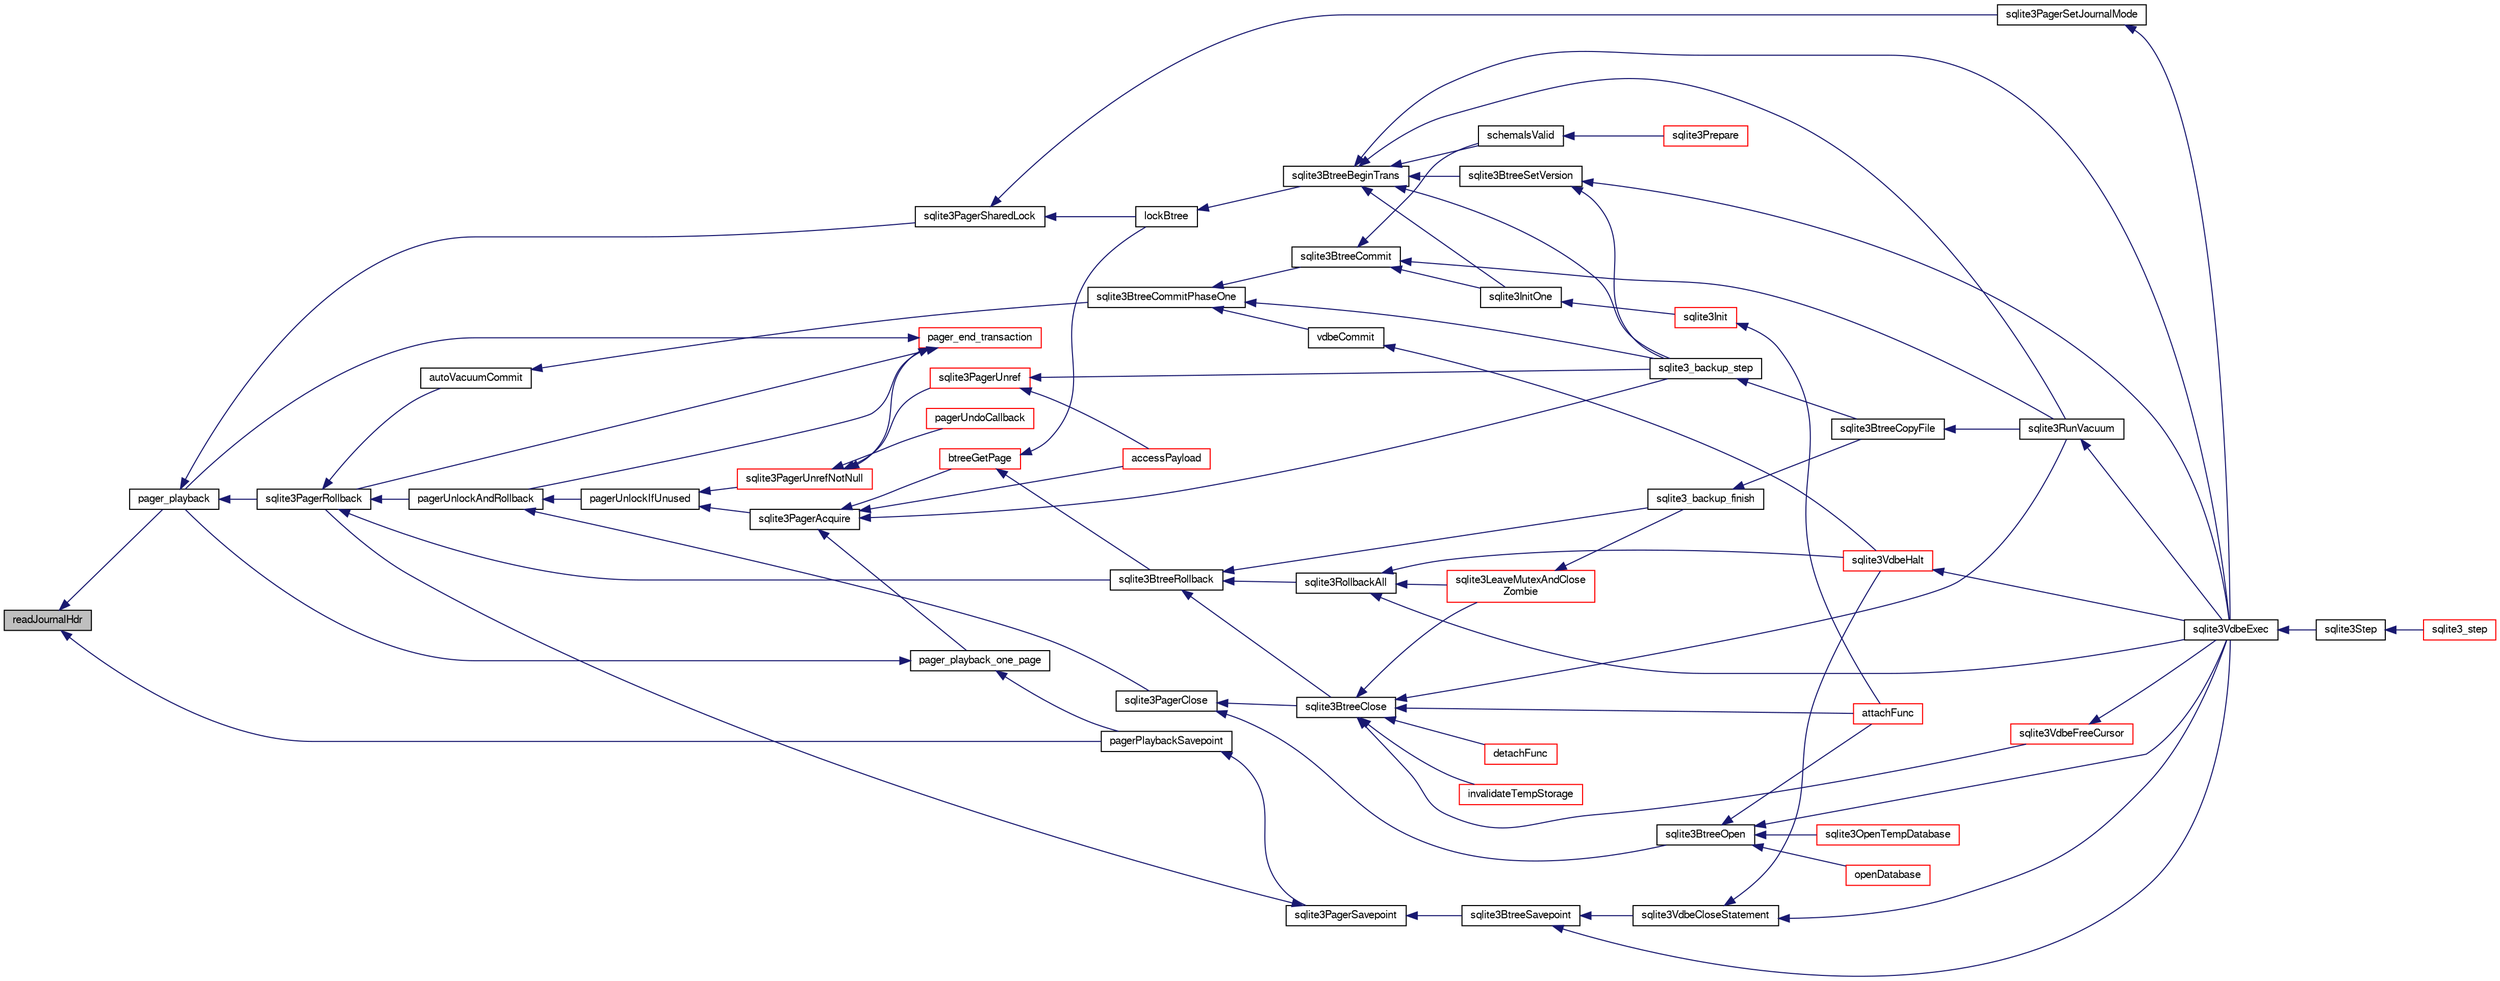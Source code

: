 digraph "readJournalHdr"
{
  edge [fontname="FreeSans",fontsize="10",labelfontname="FreeSans",labelfontsize="10"];
  node [fontname="FreeSans",fontsize="10",shape=record];
  rankdir="LR";
  Node255703 [label="readJournalHdr",height=0.2,width=0.4,color="black", fillcolor="grey75", style="filled", fontcolor="black"];
  Node255703 -> Node255704 [dir="back",color="midnightblue",fontsize="10",style="solid",fontname="FreeSans"];
  Node255704 [label="pager_playback",height=0.2,width=0.4,color="black", fillcolor="white", style="filled",URL="$sqlite3_8c.html#a9d9a750a9fc76eb4b668c8a16b164a65"];
  Node255704 -> Node255705 [dir="back",color="midnightblue",fontsize="10",style="solid",fontname="FreeSans"];
  Node255705 [label="sqlite3PagerSharedLock",height=0.2,width=0.4,color="black", fillcolor="white", style="filled",URL="$sqlite3_8c.html#a58c197b629fb6eaacf96c7add57c70df"];
  Node255705 -> Node255706 [dir="back",color="midnightblue",fontsize="10",style="solid",fontname="FreeSans"];
  Node255706 [label="sqlite3PagerSetJournalMode",height=0.2,width=0.4,color="black", fillcolor="white", style="filled",URL="$sqlite3_8c.html#afb929a0a4553cda84de16180ddbd09f7"];
  Node255706 -> Node255707 [dir="back",color="midnightblue",fontsize="10",style="solid",fontname="FreeSans"];
  Node255707 [label="sqlite3VdbeExec",height=0.2,width=0.4,color="black", fillcolor="white", style="filled",URL="$sqlite3_8c.html#a8ce40a614bdc56719c4d642b1e4dfb21"];
  Node255707 -> Node255708 [dir="back",color="midnightblue",fontsize="10",style="solid",fontname="FreeSans"];
  Node255708 [label="sqlite3Step",height=0.2,width=0.4,color="black", fillcolor="white", style="filled",URL="$sqlite3_8c.html#a3f2872e873e2758a4beedad1d5113554"];
  Node255708 -> Node255709 [dir="back",color="midnightblue",fontsize="10",style="solid",fontname="FreeSans"];
  Node255709 [label="sqlite3_step",height=0.2,width=0.4,color="red", fillcolor="white", style="filled",URL="$sqlite3_8h.html#ac1e491ce36b7471eb28387f7d3c74334"];
  Node255705 -> Node255968 [dir="back",color="midnightblue",fontsize="10",style="solid",fontname="FreeSans"];
  Node255968 [label="lockBtree",height=0.2,width=0.4,color="black", fillcolor="white", style="filled",URL="$sqlite3_8c.html#a5b808194d3178be15705a420265cee9d"];
  Node255968 -> Node255969 [dir="back",color="midnightblue",fontsize="10",style="solid",fontname="FreeSans"];
  Node255969 [label="sqlite3BtreeBeginTrans",height=0.2,width=0.4,color="black", fillcolor="white", style="filled",URL="$sqlite3_8c.html#a52d6706df15c67c22aa7d0e290c16bf5"];
  Node255969 -> Node255970 [dir="back",color="midnightblue",fontsize="10",style="solid",fontname="FreeSans"];
  Node255970 [label="sqlite3BtreeSetVersion",height=0.2,width=0.4,color="black", fillcolor="white", style="filled",URL="$sqlite3_8c.html#a2db3061b5c557699a47415ca0342ba01"];
  Node255970 -> Node255920 [dir="back",color="midnightblue",fontsize="10",style="solid",fontname="FreeSans"];
  Node255920 [label="sqlite3_backup_step",height=0.2,width=0.4,color="black", fillcolor="white", style="filled",URL="$sqlite3_8h.html#a1699b75e98d082eebc465a9e64c35269"];
  Node255920 -> Node255921 [dir="back",color="midnightblue",fontsize="10",style="solid",fontname="FreeSans"];
  Node255921 [label="sqlite3BtreeCopyFile",height=0.2,width=0.4,color="black", fillcolor="white", style="filled",URL="$sqlite3_8c.html#a4d9e19a79f0d5c1dfcef0bd137ae83f9"];
  Node255921 -> Node255893 [dir="back",color="midnightblue",fontsize="10",style="solid",fontname="FreeSans"];
  Node255893 [label="sqlite3RunVacuum",height=0.2,width=0.4,color="black", fillcolor="white", style="filled",URL="$sqlite3_8c.html#a5e83ddc7b3e7e8e79ad5d1fc92de1d2f"];
  Node255893 -> Node255707 [dir="back",color="midnightblue",fontsize="10",style="solid",fontname="FreeSans"];
  Node255970 -> Node255707 [dir="back",color="midnightblue",fontsize="10",style="solid",fontname="FreeSans"];
  Node255969 -> Node255920 [dir="back",color="midnightblue",fontsize="10",style="solid",fontname="FreeSans"];
  Node255969 -> Node255707 [dir="back",color="midnightblue",fontsize="10",style="solid",fontname="FreeSans"];
  Node255969 -> Node255733 [dir="back",color="midnightblue",fontsize="10",style="solid",fontname="FreeSans"];
  Node255733 [label="sqlite3InitOne",height=0.2,width=0.4,color="black", fillcolor="white", style="filled",URL="$sqlite3_8c.html#ac4318b25df65269906b0379251fe9b85"];
  Node255733 -> Node255734 [dir="back",color="midnightblue",fontsize="10",style="solid",fontname="FreeSans"];
  Node255734 [label="sqlite3Init",height=0.2,width=0.4,color="red", fillcolor="white", style="filled",URL="$sqlite3_8c.html#aed74e3dc765631a833f522f425ff5a48"];
  Node255734 -> Node255735 [dir="back",color="midnightblue",fontsize="10",style="solid",fontname="FreeSans"];
  Node255735 [label="attachFunc",height=0.2,width=0.4,color="red", fillcolor="white", style="filled",URL="$sqlite3_8c.html#a69cb751a7da501b9a0aa37e0d7c3eaf7"];
  Node255969 -> Node255918 [dir="back",color="midnightblue",fontsize="10",style="solid",fontname="FreeSans"];
  Node255918 [label="schemaIsValid",height=0.2,width=0.4,color="black", fillcolor="white", style="filled",URL="$sqlite3_8c.html#a7c466fe28e7ca6f46b8bf72c46d9738d"];
  Node255918 -> Node255886 [dir="back",color="midnightblue",fontsize="10",style="solid",fontname="FreeSans"];
  Node255886 [label="sqlite3Prepare",height=0.2,width=0.4,color="red", fillcolor="white", style="filled",URL="$sqlite3_8c.html#acb25890858d0bf4b12eb7aae569f0c7b"];
  Node255969 -> Node255893 [dir="back",color="midnightblue",fontsize="10",style="solid",fontname="FreeSans"];
  Node255704 -> Node255971 [dir="back",color="midnightblue",fontsize="10",style="solid",fontname="FreeSans"];
  Node255971 [label="sqlite3PagerRollback",height=0.2,width=0.4,color="black", fillcolor="white", style="filled",URL="$sqlite3_8c.html#afdd2ecbb97b7a716892ff6bd10c7dfd0"];
  Node255971 -> Node255972 [dir="back",color="midnightblue",fontsize="10",style="solid",fontname="FreeSans"];
  Node255972 [label="pagerUnlockAndRollback",height=0.2,width=0.4,color="black", fillcolor="white", style="filled",URL="$sqlite3_8c.html#a02d96b7bf62c3b13ba905d168914518c"];
  Node255972 -> Node255973 [dir="back",color="midnightblue",fontsize="10",style="solid",fontname="FreeSans"];
  Node255973 [label="sqlite3PagerClose",height=0.2,width=0.4,color="black", fillcolor="white", style="filled",URL="$sqlite3_8c.html#af94b1f96b60689fd09422cce2c85f53f"];
  Node255973 -> Node255974 [dir="back",color="midnightblue",fontsize="10",style="solid",fontname="FreeSans"];
  Node255974 [label="sqlite3BtreeOpen",height=0.2,width=0.4,color="black", fillcolor="white", style="filled",URL="$sqlite3_8c.html#a13dcb44dc34af6ce9d38de9c5aa975f9"];
  Node255974 -> Node255707 [dir="back",color="midnightblue",fontsize="10",style="solid",fontname="FreeSans"];
  Node255974 -> Node255735 [dir="back",color="midnightblue",fontsize="10",style="solid",fontname="FreeSans"];
  Node255974 -> Node255975 [dir="back",color="midnightblue",fontsize="10",style="solid",fontname="FreeSans"];
  Node255975 [label="sqlite3OpenTempDatabase",height=0.2,width=0.4,color="red", fillcolor="white", style="filled",URL="$sqlite3_8c.html#aaf3088380b731428b72d3b5777f93755"];
  Node255974 -> Node255942 [dir="back",color="midnightblue",fontsize="10",style="solid",fontname="FreeSans"];
  Node255942 [label="openDatabase",height=0.2,width=0.4,color="red", fillcolor="white", style="filled",URL="$sqlite3_8c.html#a6a9c3bc3a64234e863413f41db473758"];
  Node255973 -> Node255980 [dir="back",color="midnightblue",fontsize="10",style="solid",fontname="FreeSans"];
  Node255980 [label="sqlite3BtreeClose",height=0.2,width=0.4,color="black", fillcolor="white", style="filled",URL="$sqlite3_8c.html#a729b65009b66a99200496b09c124df01"];
  Node255980 -> Node255981 [dir="back",color="midnightblue",fontsize="10",style="solid",fontname="FreeSans"];
  Node255981 [label="sqlite3VdbeFreeCursor",height=0.2,width=0.4,color="red", fillcolor="white", style="filled",URL="$sqlite3_8c.html#a0f9084083e1d0639708934630f33d6ef"];
  Node255981 -> Node255707 [dir="back",color="midnightblue",fontsize="10",style="solid",fontname="FreeSans"];
  Node255980 -> Node255735 [dir="back",color="midnightblue",fontsize="10",style="solid",fontname="FreeSans"];
  Node255980 -> Node255922 [dir="back",color="midnightblue",fontsize="10",style="solid",fontname="FreeSans"];
  Node255922 [label="detachFunc",height=0.2,width=0.4,color="red", fillcolor="white", style="filled",URL="$sqlite3_8c.html#a2b3dd04cb87abd088926ab0082a60b77"];
  Node255980 -> Node255923 [dir="back",color="midnightblue",fontsize="10",style="solid",fontname="FreeSans"];
  Node255923 [label="invalidateTempStorage",height=0.2,width=0.4,color="red", fillcolor="white", style="filled",URL="$sqlite3_8c.html#a759777a1eb3c3e96a5af94932b39e69a"];
  Node255980 -> Node255893 [dir="back",color="midnightblue",fontsize="10",style="solid",fontname="FreeSans"];
  Node255980 -> Node255936 [dir="back",color="midnightblue",fontsize="10",style="solid",fontname="FreeSans"];
  Node255936 [label="sqlite3LeaveMutexAndClose\lZombie",height=0.2,width=0.4,color="red", fillcolor="white", style="filled",URL="$sqlite3_8c.html#afe3a37c29dcb0fe9fc15fe07a3976f59"];
  Node255936 -> Node255937 [dir="back",color="midnightblue",fontsize="10",style="solid",fontname="FreeSans"];
  Node255937 [label="sqlite3_backup_finish",height=0.2,width=0.4,color="black", fillcolor="white", style="filled",URL="$sqlite3_8h.html#a176857dd58d99be53b6d7305533e0048"];
  Node255937 -> Node255921 [dir="back",color="midnightblue",fontsize="10",style="solid",fontname="FreeSans"];
  Node255972 -> Node255985 [dir="back",color="midnightblue",fontsize="10",style="solid",fontname="FreeSans"];
  Node255985 [label="pagerUnlockIfUnused",height=0.2,width=0.4,color="black", fillcolor="white", style="filled",URL="$sqlite3_8c.html#abf547f4276efb6f10262f7fde1e4d065"];
  Node255985 -> Node255986 [dir="back",color="midnightblue",fontsize="10",style="solid",fontname="FreeSans"];
  Node255986 [label="sqlite3PagerAcquire",height=0.2,width=0.4,color="black", fillcolor="white", style="filled",URL="$sqlite3_8c.html#a22a53daafd2bd778cda390312651f994"];
  Node255986 -> Node255987 [dir="back",color="midnightblue",fontsize="10",style="solid",fontname="FreeSans"];
  Node255987 [label="pager_playback_one_page",height=0.2,width=0.4,color="black", fillcolor="white", style="filled",URL="$sqlite3_8c.html#adfca1dee9939482792fe2b4ed982d00e"];
  Node255987 -> Node255704 [dir="back",color="midnightblue",fontsize="10",style="solid",fontname="FreeSans"];
  Node255987 -> Node255988 [dir="back",color="midnightblue",fontsize="10",style="solid",fontname="FreeSans"];
  Node255988 [label="pagerPlaybackSavepoint",height=0.2,width=0.4,color="black", fillcolor="white", style="filled",URL="$sqlite3_8c.html#aedf76c3b6661c4244cc3e2c5464fd12e"];
  Node255988 -> Node255989 [dir="back",color="midnightblue",fontsize="10",style="solid",fontname="FreeSans"];
  Node255989 [label="sqlite3PagerSavepoint",height=0.2,width=0.4,color="black", fillcolor="white", style="filled",URL="$sqlite3_8c.html#a8b5f1920b6a8b564a47e243868f2c8d4"];
  Node255989 -> Node255971 [dir="back",color="midnightblue",fontsize="10",style="solid",fontname="FreeSans"];
  Node255989 -> Node255990 [dir="back",color="midnightblue",fontsize="10",style="solid",fontname="FreeSans"];
  Node255990 [label="sqlite3BtreeSavepoint",height=0.2,width=0.4,color="black", fillcolor="white", style="filled",URL="$sqlite3_8c.html#a4580edf7e5192abf64317a3931972115"];
  Node255990 -> Node255991 [dir="back",color="midnightblue",fontsize="10",style="solid",fontname="FreeSans"];
  Node255991 [label="sqlite3VdbeCloseStatement",height=0.2,width=0.4,color="black", fillcolor="white", style="filled",URL="$sqlite3_8c.html#a4c26892e24ee00a0b5ba3bdeaf2d36fa"];
  Node255991 -> Node255926 [dir="back",color="midnightblue",fontsize="10",style="solid",fontname="FreeSans"];
  Node255926 [label="sqlite3VdbeHalt",height=0.2,width=0.4,color="red", fillcolor="white", style="filled",URL="$sqlite3_8c.html#a8d1d99703d999190fbc35ecc981cb709"];
  Node255926 -> Node255707 [dir="back",color="midnightblue",fontsize="10",style="solid",fontname="FreeSans"];
  Node255991 -> Node255707 [dir="back",color="midnightblue",fontsize="10",style="solid",fontname="FreeSans"];
  Node255990 -> Node255707 [dir="back",color="midnightblue",fontsize="10",style="solid",fontname="FreeSans"];
  Node255986 -> Node255992 [dir="back",color="midnightblue",fontsize="10",style="solid",fontname="FreeSans"];
  Node255992 [label="btreeGetPage",height=0.2,width=0.4,color="red", fillcolor="white", style="filled",URL="$sqlite3_8c.html#ac59679e30ceb0190614fbd19a7feb6de"];
  Node255992 -> Node255968 [dir="back",color="midnightblue",fontsize="10",style="solid",fontname="FreeSans"];
  Node255992 -> Node256031 [dir="back",color="midnightblue",fontsize="10",style="solid",fontname="FreeSans"];
  Node256031 [label="sqlite3BtreeRollback",height=0.2,width=0.4,color="black", fillcolor="white", style="filled",URL="$sqlite3_8c.html#a317473acdafdd688385c8954f09de186"];
  Node256031 -> Node255980 [dir="back",color="midnightblue",fontsize="10",style="solid",fontname="FreeSans"];
  Node256031 -> Node255937 [dir="back",color="midnightblue",fontsize="10",style="solid",fontname="FreeSans"];
  Node256031 -> Node255925 [dir="back",color="midnightblue",fontsize="10",style="solid",fontname="FreeSans"];
  Node255925 [label="sqlite3RollbackAll",height=0.2,width=0.4,color="black", fillcolor="white", style="filled",URL="$sqlite3_8c.html#ad902dd388d73208539f557962e3fe6bb"];
  Node255925 -> Node255926 [dir="back",color="midnightblue",fontsize="10",style="solid",fontname="FreeSans"];
  Node255925 -> Node255707 [dir="back",color="midnightblue",fontsize="10",style="solid",fontname="FreeSans"];
  Node255925 -> Node255936 [dir="back",color="midnightblue",fontsize="10",style="solid",fontname="FreeSans"];
  Node255986 -> Node256033 [dir="back",color="midnightblue",fontsize="10",style="solid",fontname="FreeSans"];
  Node256033 [label="accessPayload",height=0.2,width=0.4,color="red", fillcolor="white", style="filled",URL="$sqlite3_8c.html#acf70e6d3cb6afd54d677b3dffb6959d2"];
  Node255986 -> Node255920 [dir="back",color="midnightblue",fontsize="10",style="solid",fontname="FreeSans"];
  Node255985 -> Node256052 [dir="back",color="midnightblue",fontsize="10",style="solid",fontname="FreeSans"];
  Node256052 [label="sqlite3PagerUnrefNotNull",height=0.2,width=0.4,color="red", fillcolor="white", style="filled",URL="$sqlite3_8c.html#a4b314f96f09f5c68c94672e420e31ab9"];
  Node256052 -> Node256053 [dir="back",color="midnightblue",fontsize="10",style="solid",fontname="FreeSans"];
  Node256053 [label="pager_end_transaction",height=0.2,width=0.4,color="red", fillcolor="white", style="filled",URL="$sqlite3_8c.html#a0814e2cfab386b1e3ba74528870339fe"];
  Node256053 -> Node255972 [dir="back",color="midnightblue",fontsize="10",style="solid",fontname="FreeSans"];
  Node256053 -> Node255704 [dir="back",color="midnightblue",fontsize="10",style="solid",fontname="FreeSans"];
  Node256053 -> Node255971 [dir="back",color="midnightblue",fontsize="10",style="solid",fontname="FreeSans"];
  Node256052 -> Node256056 [dir="back",color="midnightblue",fontsize="10",style="solid",fontname="FreeSans"];
  Node256056 [label="pagerUndoCallback",height=0.2,width=0.4,color="red", fillcolor="white", style="filled",URL="$sqlite3_8c.html#aca578b7eaed97dbbc2219eb67e1de24f"];
  Node256052 -> Node256058 [dir="back",color="midnightblue",fontsize="10",style="solid",fontname="FreeSans"];
  Node256058 [label="sqlite3PagerUnref",height=0.2,width=0.4,color="red", fillcolor="white", style="filled",URL="$sqlite3_8c.html#aa9d040b7f24a8a5d99bf96863b52cd15"];
  Node256058 -> Node256033 [dir="back",color="midnightblue",fontsize="10",style="solid",fontname="FreeSans"];
  Node256058 -> Node255920 [dir="back",color="midnightblue",fontsize="10",style="solid",fontname="FreeSans"];
  Node255971 -> Node256025 [dir="back",color="midnightblue",fontsize="10",style="solid",fontname="FreeSans"];
  Node256025 [label="autoVacuumCommit",height=0.2,width=0.4,color="black", fillcolor="white", style="filled",URL="$sqlite3_8c.html#a809d22c6311135ae3048adf41febaef0"];
  Node256025 -> Node256026 [dir="back",color="midnightblue",fontsize="10",style="solid",fontname="FreeSans"];
  Node256026 [label="sqlite3BtreeCommitPhaseOne",height=0.2,width=0.4,color="black", fillcolor="white", style="filled",URL="$sqlite3_8c.html#ae266cba101e64ad99a166f237532e262"];
  Node256026 -> Node256027 [dir="back",color="midnightblue",fontsize="10",style="solid",fontname="FreeSans"];
  Node256027 [label="sqlite3BtreeCommit",height=0.2,width=0.4,color="black", fillcolor="white", style="filled",URL="$sqlite3_8c.html#a8e56ab314556935f9f73080147d26419"];
  Node256027 -> Node255733 [dir="back",color="midnightblue",fontsize="10",style="solid",fontname="FreeSans"];
  Node256027 -> Node255918 [dir="back",color="midnightblue",fontsize="10",style="solid",fontname="FreeSans"];
  Node256027 -> Node255893 [dir="back",color="midnightblue",fontsize="10",style="solid",fontname="FreeSans"];
  Node256026 -> Node255920 [dir="back",color="midnightblue",fontsize="10",style="solid",fontname="FreeSans"];
  Node256026 -> Node256028 [dir="back",color="midnightblue",fontsize="10",style="solid",fontname="FreeSans"];
  Node256028 [label="vdbeCommit",height=0.2,width=0.4,color="black", fillcolor="white", style="filled",URL="$sqlite3_8c.html#a5d7f1e0625451b987728f600cfe1b92d"];
  Node256028 -> Node255926 [dir="back",color="midnightblue",fontsize="10",style="solid",fontname="FreeSans"];
  Node255971 -> Node256031 [dir="back",color="midnightblue",fontsize="10",style="solid",fontname="FreeSans"];
  Node255703 -> Node255988 [dir="back",color="midnightblue",fontsize="10",style="solid",fontname="FreeSans"];
}
